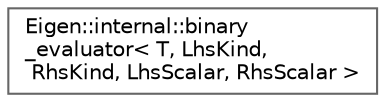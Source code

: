 digraph "类继承关系图"
{
 // LATEX_PDF_SIZE
  bgcolor="transparent";
  edge [fontname=Helvetica,fontsize=10,labelfontname=Helvetica,labelfontsize=10];
  node [fontname=Helvetica,fontsize=10,shape=box,height=0.2,width=0.4];
  rankdir="LR";
  Node0 [id="Node000000",label="Eigen::internal::binary\l_evaluator\< T, LhsKind,\l RhsKind, LhsScalar, RhsScalar \>",height=0.2,width=0.4,color="grey40", fillcolor="white", style="filled",URL="$struct_eigen_1_1internal_1_1binary__evaluator.html",tooltip=" "];
}
